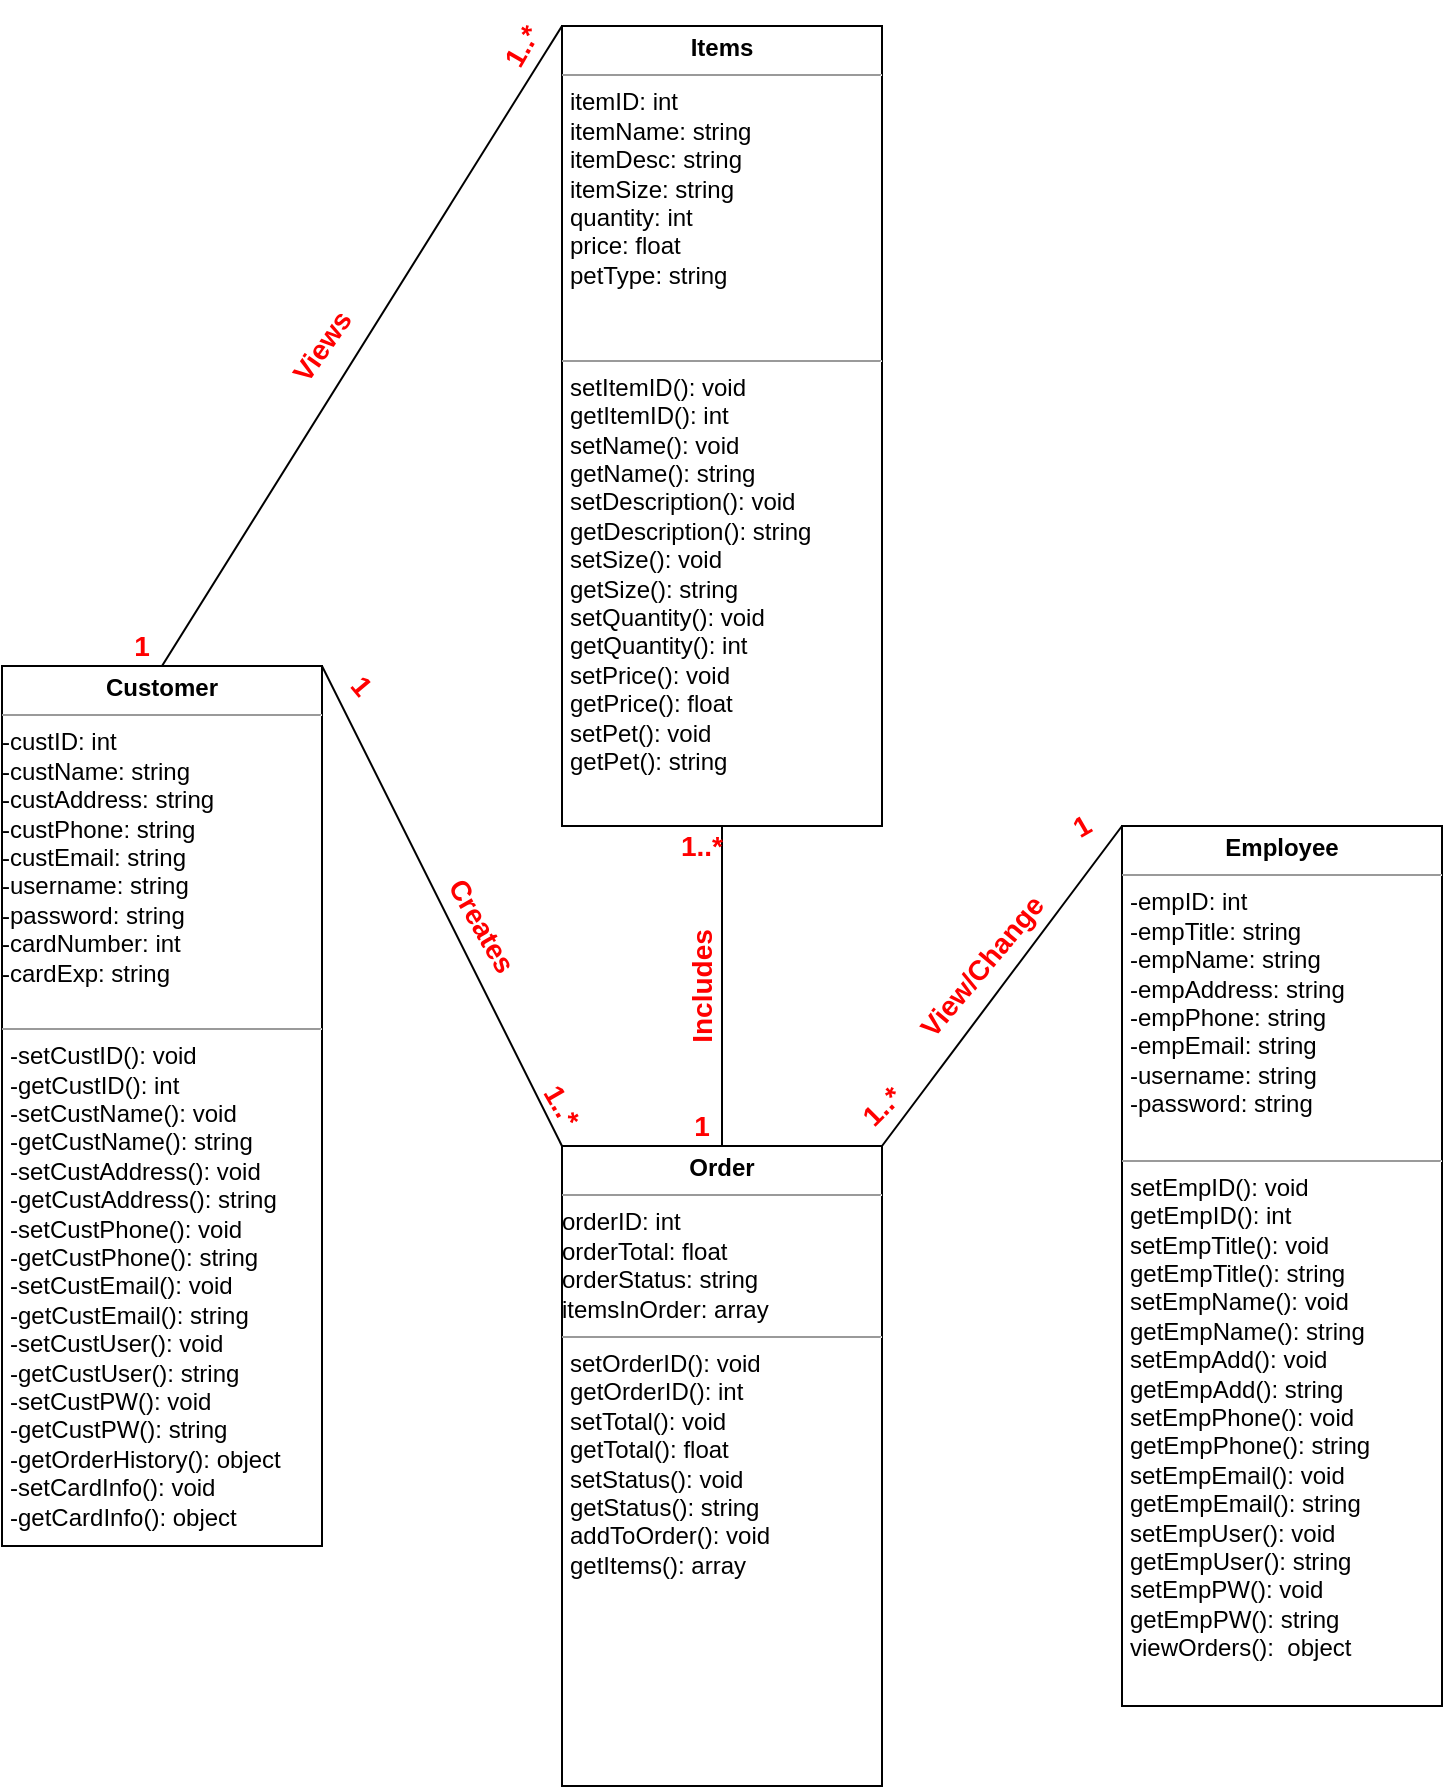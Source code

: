 <mxfile version="14.9.9" type="device"><diagram id="cPjpGwUo7O8w8PFtwZqz" name="Page-1"><mxGraphModel dx="1447" dy="794" grid="1" gridSize="10" guides="1" tooltips="1" connect="1" arrows="1" fold="1" page="1" pageScale="1" pageWidth="850" pageHeight="1100" math="0" shadow="0"><root><mxCell id="0"/><mxCell id="1" parent="0"/><mxCell id="WRLxHFqSja3vJNLU6tH9-5" value="&lt;p style=&quot;margin: 0px ; margin-top: 4px ; text-align: center&quot;&gt;&lt;b&gt;Items&lt;/b&gt;&lt;/p&gt;&lt;hr size=&quot;1&quot;&gt;&lt;p style=&quot;margin: 0px ; margin-left: 4px&quot;&gt;&lt;span&gt;itemID: int&lt;/span&gt;&lt;br&gt;&lt;/p&gt;&lt;p style=&quot;margin: 0px ; margin-left: 4px&quot;&gt;itemName: string&lt;/p&gt;&lt;p style=&quot;margin: 0px ; margin-left: 4px&quot;&gt;itemDesc: string&lt;/p&gt;&lt;p style=&quot;margin: 0px ; margin-left: 4px&quot;&gt;itemSize: string&lt;/p&gt;&lt;p style=&quot;margin: 0px ; margin-left: 4px&quot;&gt;quantity: int&lt;/p&gt;&lt;p style=&quot;margin: 0px ; margin-left: 4px&quot;&gt;price: float&lt;/p&gt;&lt;p style=&quot;margin: 0px ; margin-left: 4px&quot;&gt;petType: string&lt;/p&gt;&lt;p style=&quot;margin: 0px ; margin-left: 4px&quot;&gt;&lt;br&gt;&lt;/p&gt;&lt;p style=&quot;margin: 0px ; margin-left: 4px&quot;&gt;&lt;br&gt;&lt;/p&gt;&lt;hr size=&quot;1&quot;&gt;&lt;p style=&quot;margin: 0px ; margin-left: 4px&quot;&gt;&lt;span&gt;setItemID(): void&lt;/span&gt;&lt;br&gt;&lt;/p&gt;&lt;p style=&quot;margin: 0px ; margin-left: 4px&quot;&gt;getItemID(): int&lt;/p&gt;&lt;p style=&quot;margin: 0px ; margin-left: 4px&quot;&gt;setName(): void&lt;/p&gt;&lt;p style=&quot;margin: 0px ; margin-left: 4px&quot;&gt;getName(): string&lt;/p&gt;&lt;p style=&quot;margin: 0px ; margin-left: 4px&quot;&gt;setDescription(): void&lt;/p&gt;&lt;p style=&quot;margin: 0px ; margin-left: 4px&quot;&gt;getDescription(): string&lt;/p&gt;&lt;p style=&quot;margin: 0px ; margin-left: 4px&quot;&gt;setSize(): void&lt;/p&gt;&lt;p style=&quot;margin: 0px ; margin-left: 4px&quot;&gt;getSize(): string&lt;/p&gt;&lt;p style=&quot;margin: 0px ; margin-left: 4px&quot;&gt;setQuantity(): void&lt;/p&gt;&lt;p style=&quot;margin: 0px ; margin-left: 4px&quot;&gt;getQuantity(): int&lt;/p&gt;&lt;p style=&quot;margin: 0px ; margin-left: 4px&quot;&gt;setPrice(): void&lt;/p&gt;&lt;p style=&quot;margin: 0px ; margin-left: 4px&quot;&gt;getPrice(): float&lt;/p&gt;&lt;p style=&quot;margin: 0px ; margin-left: 4px&quot;&gt;setPet(): void&lt;/p&gt;&lt;p style=&quot;margin: 0px ; margin-left: 4px&quot;&gt;getPet(): string&lt;/p&gt;" style="verticalAlign=top;align=left;overflow=fill;fontSize=12;fontFamily=Helvetica;html=1;" parent="1" vertex="1"><mxGeometry x="320" y="40" width="160" height="400" as="geometry"/></mxCell><mxCell id="WRLxHFqSja3vJNLU6tH9-7" value="&lt;p style=&quot;margin: 0px ; margin-top: 4px ; text-align: center&quot;&gt;&lt;b&gt;Customer&lt;/b&gt;&lt;/p&gt;&lt;hr size=&quot;1&quot;&gt;&lt;p style=&quot;margin: 0px ; margin-left: 4px&quot;&gt;&lt;/p&gt;-custID: int&lt;br&gt;-custName: string&lt;br&gt;-custAddress: string&lt;br&gt;-custPhone: string&lt;br&gt;-custEmail: string&lt;br&gt;-username: string&lt;br&gt;-password: string&lt;br&gt;-cardNumber: int&lt;br&gt;-cardExp: string&lt;br&gt;&lt;br&gt;&lt;hr size=&quot;1&quot;&gt;&lt;p style=&quot;margin: 0px ; margin-left: 4px&quot;&gt;&lt;span&gt;-setCustID(): void&lt;/span&gt;&lt;br&gt;&lt;/p&gt;&lt;p style=&quot;margin: 0px ; margin-left: 4px&quot;&gt;-getCustID(): int&lt;/p&gt;&lt;p style=&quot;margin: 0px ; margin-left: 4px&quot;&gt;-setCustName(): void&lt;/p&gt;&lt;p style=&quot;margin: 0px ; margin-left: 4px&quot;&gt;-getCustName(): string&lt;/p&gt;&lt;p style=&quot;margin: 0px ; margin-left: 4px&quot;&gt;-setCustAddress(): void&lt;/p&gt;&lt;p style=&quot;margin: 0px ; margin-left: 4px&quot;&gt;-getCustAddress(): string&lt;/p&gt;&lt;p style=&quot;margin: 0px ; margin-left: 4px&quot;&gt;-setCustPhone(): void&lt;/p&gt;&lt;p style=&quot;margin: 0px ; margin-left: 4px&quot;&gt;-getCustPhone(): string&lt;/p&gt;&lt;p style=&quot;margin: 0px ; margin-left: 4px&quot;&gt;-setCustEmail(): void&lt;/p&gt;&lt;p style=&quot;margin: 0px ; margin-left: 4px&quot;&gt;-getCustEmail(): string&lt;/p&gt;&lt;p style=&quot;margin: 0px ; margin-left: 4px&quot;&gt;-setCustUser(): void&lt;/p&gt;&lt;p style=&quot;margin: 0px ; margin-left: 4px&quot;&gt;-getCustUser(): string&lt;/p&gt;&lt;p style=&quot;margin: 0px ; margin-left: 4px&quot;&gt;-setCustPW(): void&lt;/p&gt;&lt;p style=&quot;margin: 0px ; margin-left: 4px&quot;&gt;-getCustPW(): string&lt;/p&gt;&lt;p style=&quot;margin: 0px ; margin-left: 4px&quot;&gt;-getOrderHistory(): object&lt;/p&gt;&lt;p style=&quot;margin: 0px ; margin-left: 4px&quot;&gt;-setCardInfo(): void&lt;/p&gt;&lt;p style=&quot;margin: 0px ; margin-left: 4px&quot;&gt;-getCardInfo(): object&lt;/p&gt;" style="verticalAlign=top;align=left;overflow=fill;fontSize=12;fontFamily=Helvetica;html=1;" parent="1" vertex="1"><mxGeometry x="40" y="360" width="160" height="440" as="geometry"/></mxCell><mxCell id="WRLxHFqSja3vJNLU6tH9-2" value="&lt;p style=&quot;margin: 0px ; margin-top: 4px ; text-align: center&quot;&gt;&lt;b&gt;Order&lt;/b&gt;&lt;/p&gt;&lt;hr size=&quot;1&quot;&gt;&lt;p style=&quot;margin: 0px ; margin-left: 4px&quot;&gt;&lt;/p&gt;orderID: int&lt;br&gt;orderTotal: float&lt;br&gt;orderStatus: string&lt;br&gt;itemsInOrder: array&lt;br&gt;&lt;hr size=&quot;1&quot;&gt;&lt;p style=&quot;margin: 0px ; margin-left: 4px&quot;&gt;&lt;span&gt;setOrderID(): void&lt;/span&gt;&lt;br&gt;&lt;/p&gt;&lt;p style=&quot;margin: 0px ; margin-left: 4px&quot;&gt;getOrderID(): int&lt;/p&gt;&lt;p style=&quot;margin: 0px ; margin-left: 4px&quot;&gt;setTotal(): void&lt;/p&gt;&lt;p style=&quot;margin: 0px ; margin-left: 4px&quot;&gt;getTotal(): float&lt;/p&gt;&lt;p style=&quot;margin: 0px ; margin-left: 4px&quot;&gt;setStatus(): void&lt;/p&gt;&lt;p style=&quot;margin: 0px ; margin-left: 4px&quot;&gt;getStatus(): string&lt;/p&gt;&lt;p style=&quot;margin: 0px ; margin-left: 4px&quot;&gt;addToOrder(): void&lt;/p&gt;&lt;p style=&quot;margin: 0px ; margin-left: 4px&quot;&gt;getItems(): array&lt;/p&gt;&lt;p style=&quot;margin: 0px ; margin-left: 4px&quot;&gt;&lt;br&gt;&lt;/p&gt;" style="verticalAlign=top;align=left;overflow=fill;fontSize=12;fontFamily=Helvetica;html=1;" parent="1" vertex="1"><mxGeometry x="320" y="600" width="160" height="320" as="geometry"/></mxCell><mxCell id="WRLxHFqSja3vJNLU6tH9-22" value="&lt;p style=&quot;margin: 0px ; margin-top: 4px ; text-align: center&quot;&gt;&lt;b&gt;Employee&lt;/b&gt;&lt;/p&gt;&lt;hr size=&quot;1&quot;&gt;&lt;p style=&quot;margin: 0px ; margin-left: 4px&quot;&gt;&lt;span&gt;-empID: int&lt;/span&gt;&lt;br&gt;&lt;/p&gt;&lt;p style=&quot;margin: 0px ; margin-left: 4px&quot;&gt;-empTitle: string&lt;/p&gt;&lt;p style=&quot;margin: 0px ; margin-left: 4px&quot;&gt;-empName: string&lt;/p&gt;&lt;p style=&quot;margin: 0px ; margin-left: 4px&quot;&gt;-empAddress: string&lt;/p&gt;&lt;p style=&quot;margin: 0px ; margin-left: 4px&quot;&gt;-empPhone: string&lt;/p&gt;&lt;p style=&quot;margin: 0px ; margin-left: 4px&quot;&gt;-empEmail: string&lt;/p&gt;&lt;p style=&quot;margin: 0px ; margin-left: 4px&quot;&gt;-username: string&lt;/p&gt;&lt;p style=&quot;margin: 0px ; margin-left: 4px&quot;&gt;-password: string&lt;/p&gt;&lt;p style=&quot;margin: 0px ; margin-left: 4px&quot;&gt;&lt;br&gt;&lt;/p&gt;&lt;hr size=&quot;1&quot;&gt;&lt;p style=&quot;margin: 0px ; margin-left: 4px&quot;&gt;&lt;span&gt;setEmpID(): void&lt;/span&gt;&lt;br&gt;&lt;/p&gt;&lt;p style=&quot;margin: 0px ; margin-left: 4px&quot;&gt;getEmpID(): int&lt;/p&gt;&lt;p style=&quot;margin: 0px ; margin-left: 4px&quot;&gt;setEmpTitle(): void&lt;/p&gt;&lt;p style=&quot;margin: 0px ; margin-left: 4px&quot;&gt;getEmpTitle(): string&lt;/p&gt;&lt;p style=&quot;margin: 0px ; margin-left: 4px&quot;&gt;setEmpName(): void&lt;/p&gt;&lt;p style=&quot;margin: 0px ; margin-left: 4px&quot;&gt;getEmpName(): string&lt;/p&gt;&lt;p style=&quot;margin: 0px ; margin-left: 4px&quot;&gt;setEmpAdd(): void&lt;/p&gt;&lt;p style=&quot;margin: 0px ; margin-left: 4px&quot;&gt;getEmpAdd(): string&lt;/p&gt;&lt;p style=&quot;margin: 0px ; margin-left: 4px&quot;&gt;setEmpPhone(): void&lt;/p&gt;&lt;p style=&quot;margin: 0px ; margin-left: 4px&quot;&gt;getEmpPhone(): string&lt;/p&gt;&lt;p style=&quot;margin: 0px ; margin-left: 4px&quot;&gt;setEmpEmail(): void&lt;/p&gt;&lt;p style=&quot;margin: 0px ; margin-left: 4px&quot;&gt;getEmpEmail(): string&lt;/p&gt;&lt;p style=&quot;margin: 0px ; margin-left: 4px&quot;&gt;setEmpUser(): void&lt;/p&gt;&lt;p style=&quot;margin: 0px ; margin-left: 4px&quot;&gt;getEmpUser(): string&lt;/p&gt;&lt;p style=&quot;margin: 0px ; margin-left: 4px&quot;&gt;setEmpPW(): void&lt;/p&gt;&lt;p style=&quot;margin: 0px ; margin-left: 4px&quot;&gt;getEmpPW(): string&lt;/p&gt;&lt;p style=&quot;margin: 0px ; margin-left: 4px&quot;&gt;viewOrders():&amp;nbsp; object&lt;/p&gt;" style="verticalAlign=top;align=left;overflow=fill;fontSize=12;fontFamily=Helvetica;html=1;labelBorderColor=none;" parent="1" vertex="1"><mxGeometry x="600" y="440" width="160" height="440" as="geometry"/></mxCell><mxCell id="Jp2Gm-HAeux_WwpFO1az-5" value="" style="endArrow=none;html=1;entryX=0.5;entryY=1;entryDx=0;entryDy=0;exitX=0.5;exitY=0;exitDx=0;exitDy=0;" edge="1" parent="1" source="WRLxHFqSja3vJNLU6tH9-2" target="WRLxHFqSja3vJNLU6tH9-5"><mxGeometry width="50" height="50" relative="1" as="geometry"><mxPoint x="420" y="500" as="sourcePoint"/><mxPoint x="450" y="590" as="targetPoint"/></mxGeometry></mxCell><mxCell id="Jp2Gm-HAeux_WwpFO1az-6" value="&lt;b&gt;&lt;font style=&quot;font-size: 14px&quot; color=&quot;#ff0000&quot;&gt;1&lt;/font&gt;&lt;/b&gt;" style="text;html=1;strokeColor=none;fillColor=none;align=center;verticalAlign=middle;whiteSpace=wrap;rounded=0;" vertex="1" parent="1"><mxGeometry x="370" y="580" width="40" height="20" as="geometry"/></mxCell><mxCell id="Jp2Gm-HAeux_WwpFO1az-7" value="&lt;b&gt;&lt;font style=&quot;font-size: 14px&quot; color=&quot;#ff0000&quot;&gt;1..*&lt;/font&gt;&lt;/b&gt;" style="text;html=1;strokeColor=none;fillColor=none;align=center;verticalAlign=middle;whiteSpace=wrap;rounded=0;" vertex="1" parent="1"><mxGeometry x="370" y="440" width="40" height="20" as="geometry"/></mxCell><mxCell id="Jp2Gm-HAeux_WwpFO1az-17" value="" style="endArrow=none;html=1;exitX=1;exitY=0;exitDx=0;exitDy=0;entryX=0;entryY=0;entryDx=0;entryDy=0;" edge="1" parent="1" source="WRLxHFqSja3vJNLU6tH9-7" target="WRLxHFqSja3vJNLU6tH9-2"><mxGeometry width="50" height="50" relative="1" as="geometry"><mxPoint x="230" y="460" as="sourcePoint"/><mxPoint x="280" y="410" as="targetPoint"/></mxGeometry></mxCell><mxCell id="Jp2Gm-HAeux_WwpFO1az-18" value="&lt;b&gt;&lt;font style=&quot;font-size: 14px&quot; color=&quot;#ff0000&quot;&gt;1&lt;/font&gt;&lt;/b&gt;" style="text;html=1;strokeColor=none;fillColor=none;align=center;verticalAlign=middle;whiteSpace=wrap;rounded=0;rotation=50;" vertex="1" parent="1"><mxGeometry x="200" y="360" width="40" height="20" as="geometry"/></mxCell><mxCell id="Jp2Gm-HAeux_WwpFO1az-20" value="&lt;b&gt;&lt;font style=&quot;font-size: 14px&quot; color=&quot;#ff0000&quot;&gt;1..*&lt;/font&gt;&lt;/b&gt;" style="text;html=1;strokeColor=none;fillColor=none;align=center;verticalAlign=middle;whiteSpace=wrap;rounded=0;rotation=60;" vertex="1" parent="1"><mxGeometry x="300" y="570" width="40" height="20" as="geometry"/></mxCell><mxCell id="Jp2Gm-HAeux_WwpFO1az-21" value="" style="endArrow=none;html=1;entryX=0;entryY=0;entryDx=0;entryDy=0;exitX=1;exitY=0;exitDx=0;exitDy=0;" edge="1" parent="1" source="WRLxHFqSja3vJNLU6tH9-2" target="WRLxHFqSja3vJNLU6tH9-22"><mxGeometry width="50" height="50" relative="1" as="geometry"><mxPoint x="480" y="520" as="sourcePoint"/><mxPoint x="530" y="470" as="targetPoint"/></mxGeometry></mxCell><mxCell id="Jp2Gm-HAeux_WwpFO1az-22" value="&lt;font style=&quot;font-size: 14px&quot; color=&quot;#ff0000&quot;&gt;&lt;b&gt;1&lt;/b&gt;&lt;/font&gt;" style="text;html=1;strokeColor=none;fillColor=none;align=center;verticalAlign=middle;whiteSpace=wrap;rounded=0;rotation=-30;" vertex="1" parent="1"><mxGeometry x="560" y="430" width="40" height="20" as="geometry"/></mxCell><mxCell id="Jp2Gm-HAeux_WwpFO1az-23" value="&lt;b&gt;&lt;font style=&quot;font-size: 14px&quot; color=&quot;#ff0000&quot;&gt;1..*&lt;/font&gt;&lt;/b&gt;" style="text;html=1;strokeColor=none;fillColor=none;align=center;verticalAlign=middle;whiteSpace=wrap;rounded=0;rotation=-45;" vertex="1" parent="1"><mxGeometry x="460" y="570" width="40" height="20" as="geometry"/></mxCell><mxCell id="Jp2Gm-HAeux_WwpFO1az-24" value="" style="endArrow=none;html=1;entryX=0.5;entryY=0;entryDx=0;entryDy=0;exitX=0;exitY=0;exitDx=0;exitDy=0;" edge="1" parent="1" source="WRLxHFqSja3vJNLU6tH9-5" target="WRLxHFqSja3vJNLU6tH9-7"><mxGeometry width="50" height="50" relative="1" as="geometry"><mxPoint x="580" y="380" as="sourcePoint"/><mxPoint x="630" y="330" as="targetPoint"/><Array as="points"/></mxGeometry></mxCell><mxCell id="Jp2Gm-HAeux_WwpFO1az-26" value="&lt;font style=&quot;font-size: 14px&quot; color=&quot;#ff0000&quot;&gt;&lt;b&gt;1..*&lt;/b&gt;&lt;/font&gt;" style="text;html=1;strokeColor=none;fillColor=none;align=center;verticalAlign=middle;whiteSpace=wrap;rounded=0;rotation=-60;" vertex="1" parent="1"><mxGeometry x="280" y="40" width="40" height="20" as="geometry"/></mxCell><mxCell id="Jp2Gm-HAeux_WwpFO1az-27" value="&lt;font style=&quot;font-size: 14px&quot; color=&quot;#ff0000&quot;&gt;&lt;b&gt;1&lt;/b&gt;&lt;/font&gt;" style="text;html=1;strokeColor=none;fillColor=none;align=center;verticalAlign=middle;whiteSpace=wrap;rounded=0;" vertex="1" parent="1"><mxGeometry x="90" y="340" width="40" height="20" as="geometry"/></mxCell><mxCell id="Jp2Gm-HAeux_WwpFO1az-28" value="&lt;b&gt;&lt;font style=&quot;font-size: 14px&quot; color=&quot;#ff0000&quot;&gt;Views&lt;/font&gt;&lt;/b&gt;" style="text;html=1;strokeColor=none;fillColor=none;align=center;verticalAlign=middle;whiteSpace=wrap;rounded=0;rotation=-55;" vertex="1" parent="1"><mxGeometry x="180" y="190" width="40" height="20" as="geometry"/></mxCell><mxCell id="Jp2Gm-HAeux_WwpFO1az-29" value="&lt;font style=&quot;font-size: 14px&quot; color=&quot;#ff0000&quot;&gt;&lt;b&gt;View/Change&lt;br&gt;&lt;/b&gt;&lt;/font&gt;" style="text;html=1;strokeColor=none;fillColor=none;align=center;verticalAlign=middle;whiteSpace=wrap;rounded=0;rotation=-50;" vertex="1" parent="1"><mxGeometry x="510" y="500" width="40" height="20" as="geometry"/></mxCell><mxCell id="Jp2Gm-HAeux_WwpFO1az-30" value="&lt;b&gt;&lt;font style=&quot;font-size: 14px&quot; color=&quot;#ff0000&quot;&gt;Includes&lt;br&gt;&lt;/font&gt;&lt;/b&gt;" style="text;html=1;strokeColor=none;fillColor=none;align=center;verticalAlign=middle;whiteSpace=wrap;rounded=0;rotation=-90;" vertex="1" parent="1"><mxGeometry x="370" y="510" width="40" height="20" as="geometry"/></mxCell><mxCell id="Jp2Gm-HAeux_WwpFO1az-31" value="&lt;font style=&quot;font-size: 14px&quot; color=&quot;#ff0000&quot;&gt;&lt;b&gt;Creates&lt;/b&gt;&lt;/font&gt;" style="text;html=1;strokeColor=none;fillColor=none;align=center;verticalAlign=middle;whiteSpace=wrap;rounded=0;rotation=60;" vertex="1" parent="1"><mxGeometry x="260" y="480" width="40" height="20" as="geometry"/></mxCell></root></mxGraphModel></diagram></mxfile>
